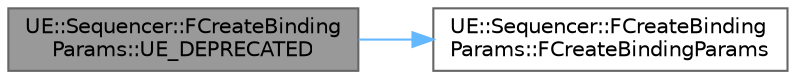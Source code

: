 digraph "UE::Sequencer::FCreateBindingParams::UE_DEPRECATED"
{
 // INTERACTIVE_SVG=YES
 // LATEX_PDF_SIZE
  bgcolor="transparent";
  edge [fontname=Helvetica,fontsize=10,labelfontname=Helvetica,labelfontsize=10];
  node [fontname=Helvetica,fontsize=10,shape=box,height=0.2,width=0.4];
  rankdir="LR";
  Node1 [id="Node000001",label="UE::Sequencer::FCreateBinding\lParams::UE_DEPRECATED",height=0.2,width=0.4,color="gray40", fillcolor="grey60", style="filled", fontcolor="black",tooltip=" "];
  Node1 -> Node2 [id="edge1_Node000001_Node000002",color="steelblue1",style="solid",tooltip=" "];
  Node2 [id="Node000002",label="UE::Sequencer::FCreateBinding\lParams::FCreateBindingParams",height=0.2,width=0.4,color="grey40", fillcolor="white", style="filled",URL="$d9/d57/structUE_1_1Sequencer_1_1FCreateBindingParams.html#a74fd6d7a98ae052fd6e7a2a50d69ac50",tooltip=" "];
}
